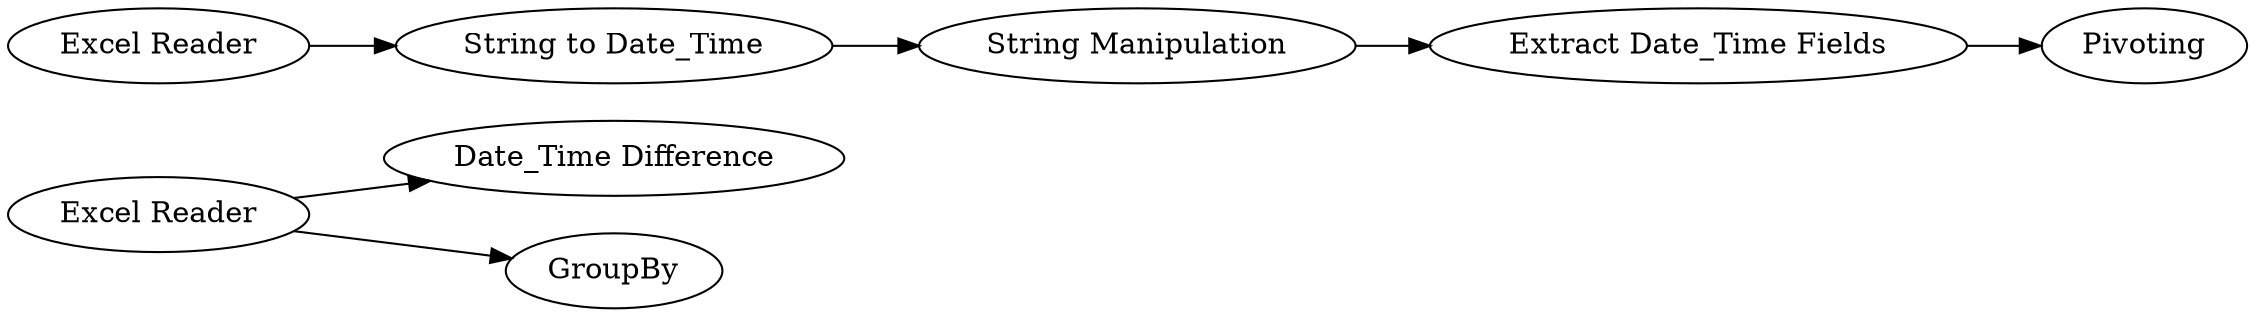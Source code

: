 digraph {
	1 [label="Excel Reader"]
	2 [label="Date_Time Difference"]
	3 [label=GroupBy]
	4 [label="Excel Reader"]
	5 [label="String to Date_Time"]
	6 [label="String Manipulation"]
	7 [label="Extract Date_Time Fields"]
	8 [label=Pivoting]
	1 -> 3
	1 -> 2
	4 -> 5
	5 -> 6
	6 -> 7
	7 -> 8
	rankdir=LR
}
